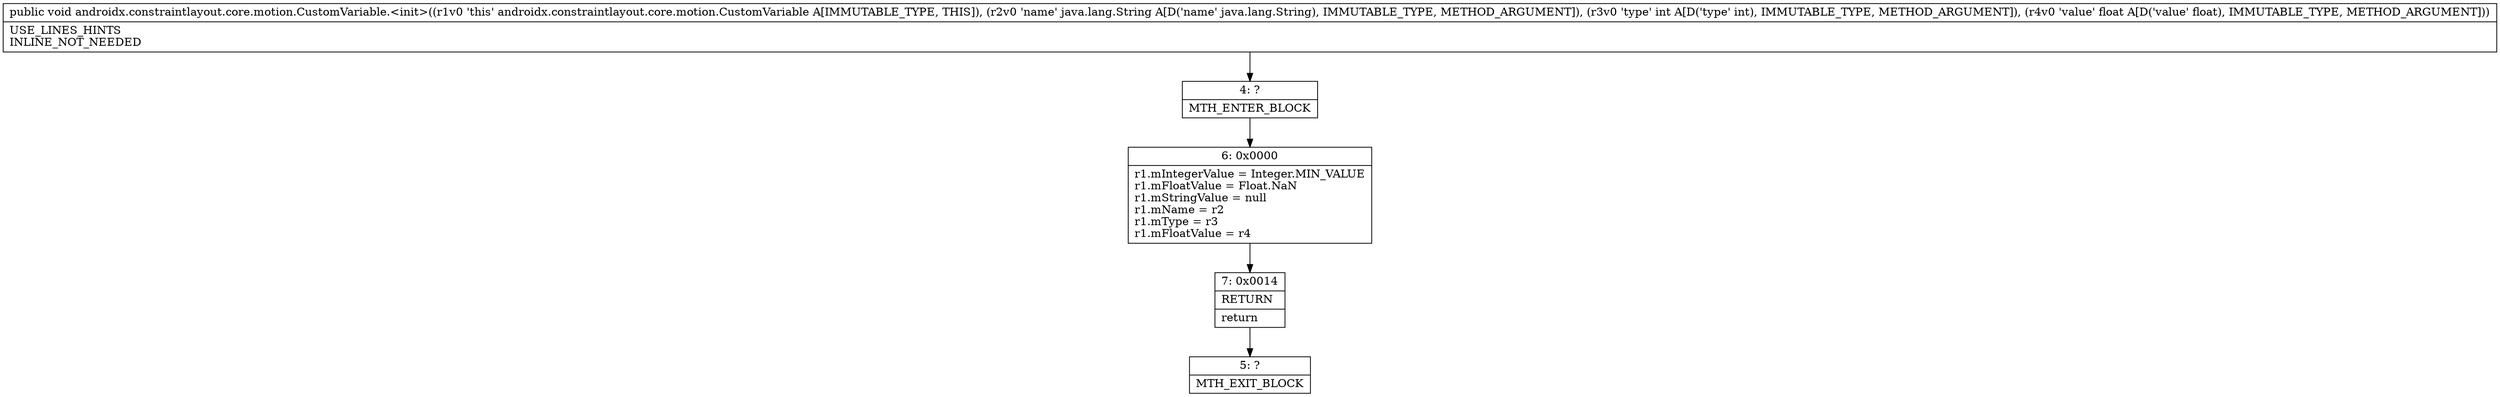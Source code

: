 digraph "CFG forandroidx.constraintlayout.core.motion.CustomVariable.\<init\>(Ljava\/lang\/String;IF)V" {
Node_4 [shape=record,label="{4\:\ ?|MTH_ENTER_BLOCK\l}"];
Node_6 [shape=record,label="{6\:\ 0x0000|r1.mIntegerValue = Integer.MIN_VALUE\lr1.mFloatValue = Float.NaN\lr1.mStringValue = null\lr1.mName = r2\lr1.mType = r3\lr1.mFloatValue = r4\l}"];
Node_7 [shape=record,label="{7\:\ 0x0014|RETURN\l|return\l}"];
Node_5 [shape=record,label="{5\:\ ?|MTH_EXIT_BLOCK\l}"];
MethodNode[shape=record,label="{public void androidx.constraintlayout.core.motion.CustomVariable.\<init\>((r1v0 'this' androidx.constraintlayout.core.motion.CustomVariable A[IMMUTABLE_TYPE, THIS]), (r2v0 'name' java.lang.String A[D('name' java.lang.String), IMMUTABLE_TYPE, METHOD_ARGUMENT]), (r3v0 'type' int A[D('type' int), IMMUTABLE_TYPE, METHOD_ARGUMENT]), (r4v0 'value' float A[D('value' float), IMMUTABLE_TYPE, METHOD_ARGUMENT]))  | USE_LINES_HINTS\lINLINE_NOT_NEEDED\l}"];
MethodNode -> Node_4;Node_4 -> Node_6;
Node_6 -> Node_7;
Node_7 -> Node_5;
}

